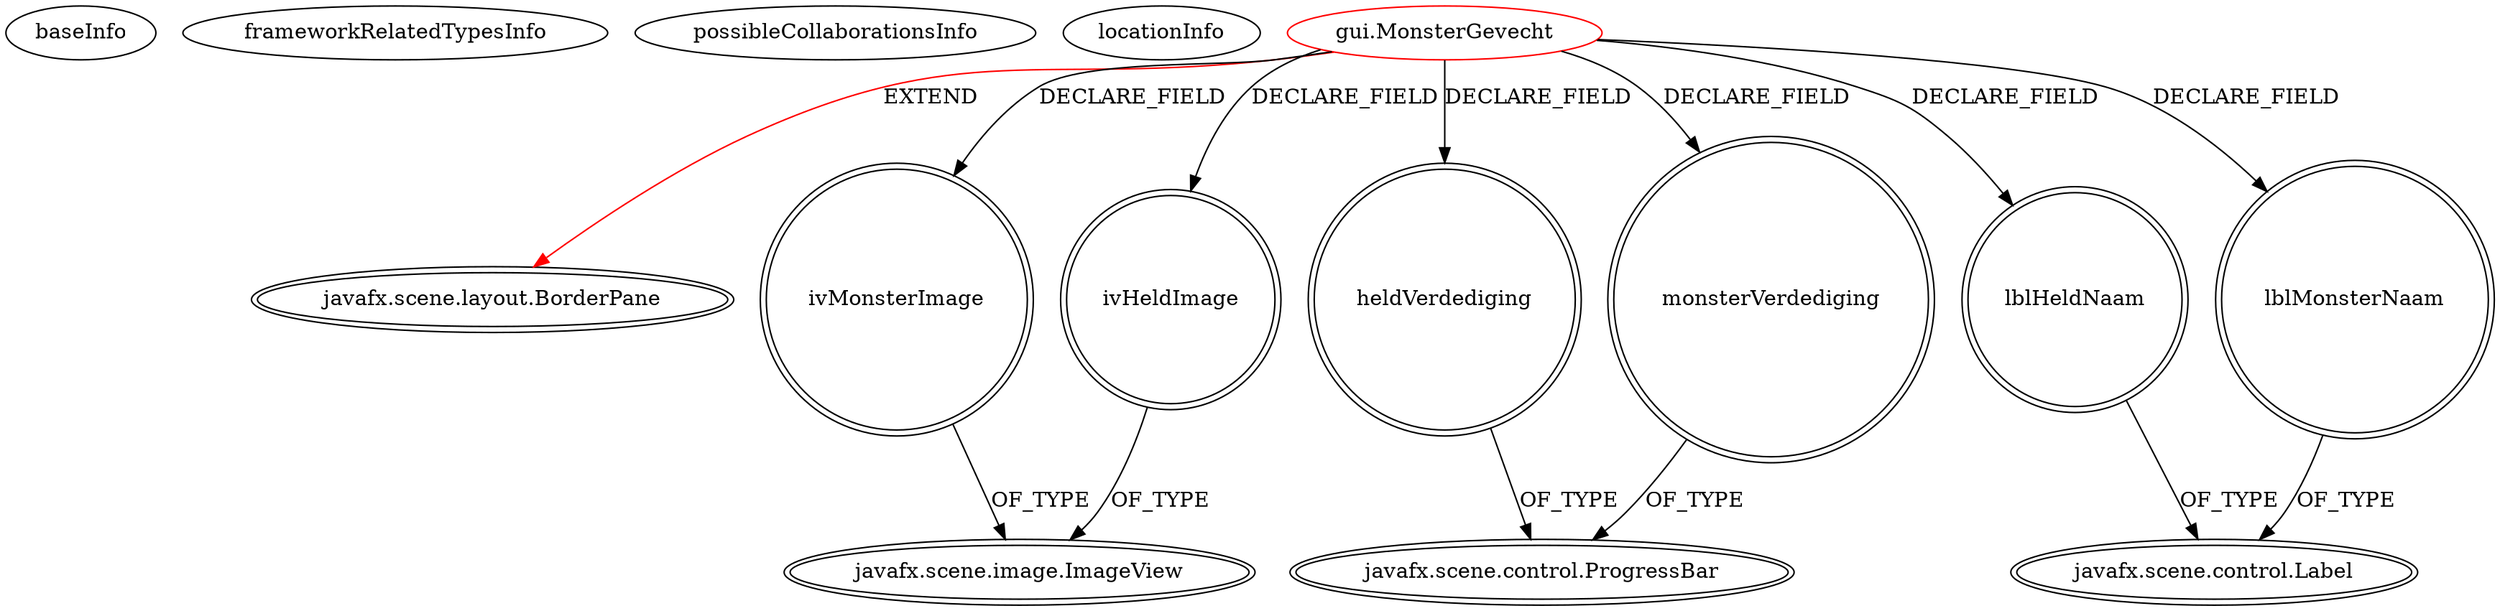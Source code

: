 digraph {
baseInfo[graphId=352,category="extension_graph",isAnonymous=false,possibleRelation=false]
frameworkRelatedTypesInfo[0="javafx.scene.layout.BorderPane"]
possibleCollaborationsInfo[]
locationInfo[projectName="Dieuken-rpg",filePath="/Dieuken-rpg/rpg-master/src/gui/MonsterGevecht.java",contextSignature="MonsterGevecht",graphId="352"]
0[label="gui.MonsterGevecht",vertexType="ROOT_CLIENT_CLASS_DECLARATION",isFrameworkType=false,color=red]
1[label="javafx.scene.layout.BorderPane",vertexType="FRAMEWORK_CLASS_TYPE",isFrameworkType=true,peripheries=2]
2[label="heldVerdediging",vertexType="FIELD_DECLARATION",isFrameworkType=true,peripheries=2,shape=circle]
3[label="javafx.scene.control.ProgressBar",vertexType="FRAMEWORK_CLASS_TYPE",isFrameworkType=true,peripheries=2]
4[label="ivHeldImage",vertexType="FIELD_DECLARATION",isFrameworkType=true,peripheries=2,shape=circle]
5[label="javafx.scene.image.ImageView",vertexType="FRAMEWORK_CLASS_TYPE",isFrameworkType=true,peripheries=2]
6[label="ivMonsterImage",vertexType="FIELD_DECLARATION",isFrameworkType=true,peripheries=2,shape=circle]
8[label="lblHeldNaam",vertexType="FIELD_DECLARATION",isFrameworkType=true,peripheries=2,shape=circle]
9[label="javafx.scene.control.Label",vertexType="FRAMEWORK_CLASS_TYPE",isFrameworkType=true,peripheries=2]
10[label="lblMonsterNaam",vertexType="FIELD_DECLARATION",isFrameworkType=true,peripheries=2,shape=circle]
12[label="monsterVerdediging",vertexType="FIELD_DECLARATION",isFrameworkType=true,peripheries=2,shape=circle]
0->1[label="EXTEND",color=red]
0->2[label="DECLARE_FIELD"]
2->3[label="OF_TYPE"]
0->4[label="DECLARE_FIELD"]
4->5[label="OF_TYPE"]
0->6[label="DECLARE_FIELD"]
6->5[label="OF_TYPE"]
0->8[label="DECLARE_FIELD"]
8->9[label="OF_TYPE"]
0->10[label="DECLARE_FIELD"]
10->9[label="OF_TYPE"]
0->12[label="DECLARE_FIELD"]
12->3[label="OF_TYPE"]
}
